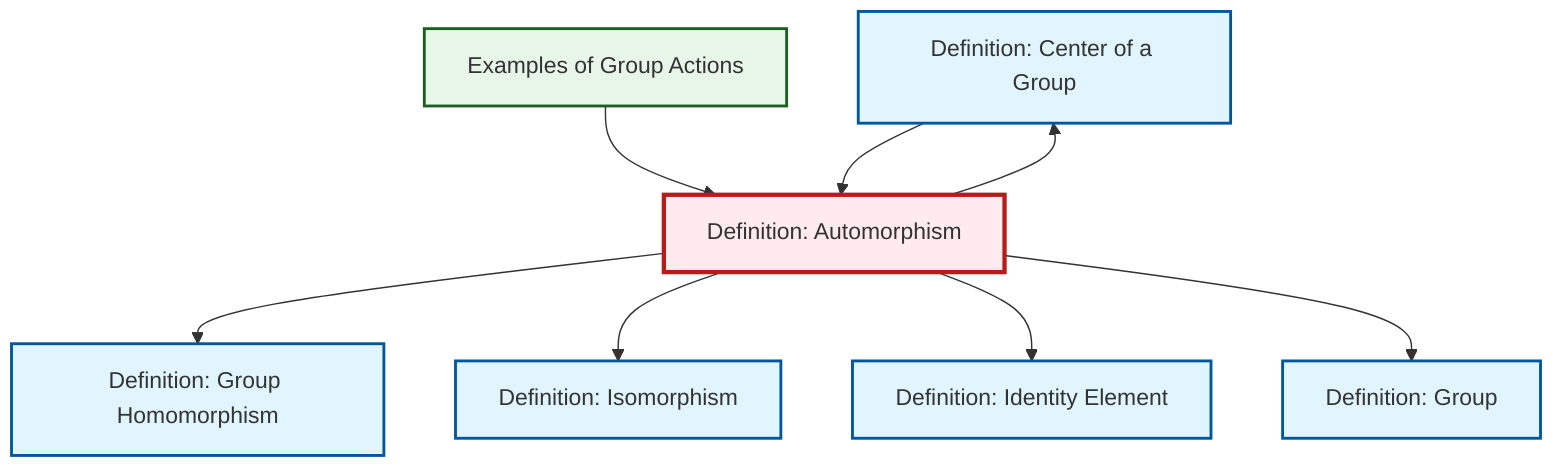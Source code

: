 graph TD
    classDef definition fill:#e1f5fe,stroke:#01579b,stroke-width:2px
    classDef theorem fill:#f3e5f5,stroke:#4a148c,stroke-width:2px
    classDef axiom fill:#fff3e0,stroke:#e65100,stroke-width:2px
    classDef example fill:#e8f5e9,stroke:#1b5e20,stroke-width:2px
    classDef current fill:#ffebee,stroke:#b71c1c,stroke-width:3px
    def-center-of-group["Definition: Center of a Group"]:::definition
    def-homomorphism["Definition: Group Homomorphism"]:::definition
    def-isomorphism["Definition: Isomorphism"]:::definition
    def-group["Definition: Group"]:::definition
    def-automorphism["Definition: Automorphism"]:::definition
    ex-group-action-examples["Examples of Group Actions"]:::example
    def-identity-element["Definition: Identity Element"]:::definition
    def-automorphism --> def-homomorphism
    def-automorphism --> def-isomorphism
    def-automorphism --> def-identity-element
    def-automorphism --> def-group
    ex-group-action-examples --> def-automorphism
    def-center-of-group --> def-automorphism
    def-automorphism --> def-center-of-group
    class def-automorphism current